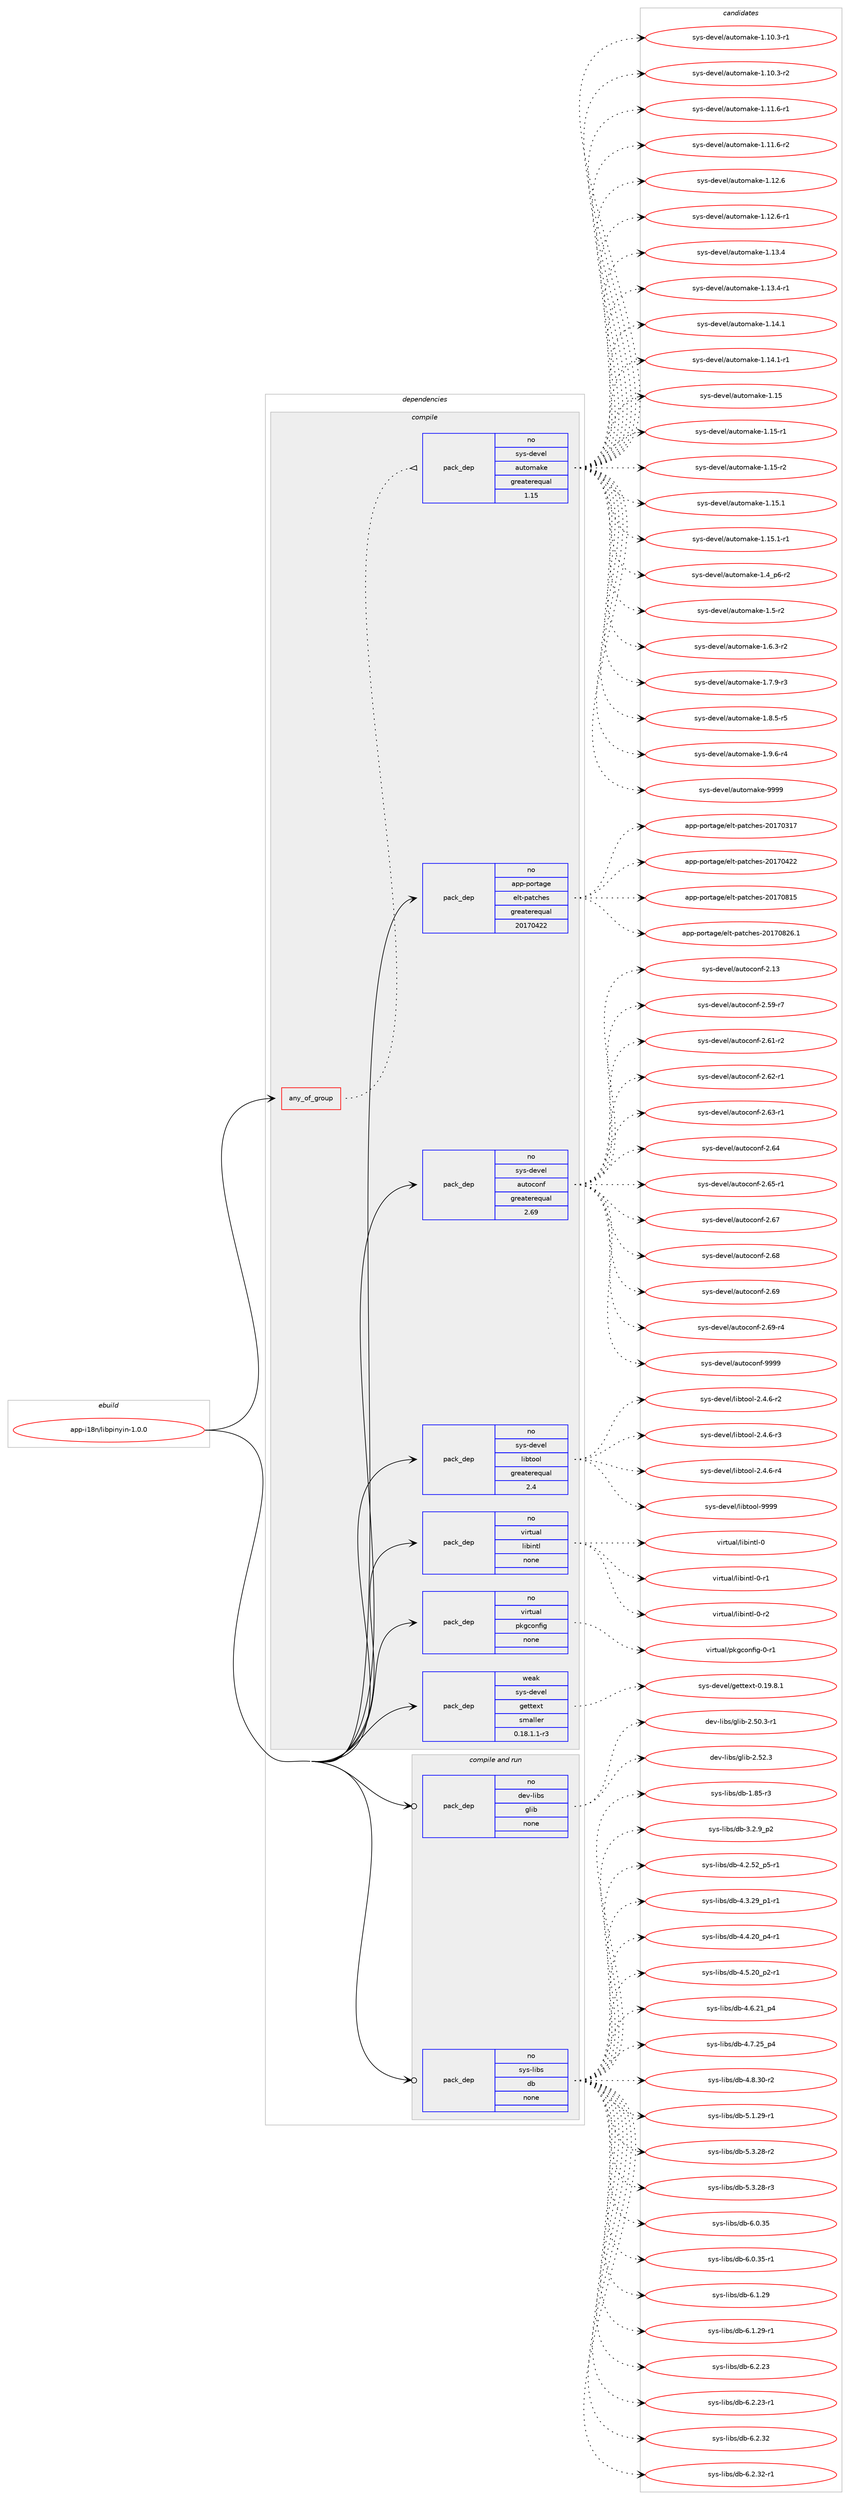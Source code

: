 digraph prolog {

# *************
# Graph options
# *************

newrank=true;
concentrate=true;
compound=true;
graph [rankdir=LR,fontname=Helvetica,fontsize=10,ranksep=1.5];#, ranksep=2.5, nodesep=0.2];
edge  [arrowhead=vee];
node  [fontname=Helvetica,fontsize=10];

# **********
# The ebuild
# **********

subgraph cluster_leftcol {
color=gray;
rank=same;
label=<<i>ebuild</i>>;
id [label="app-i18n/libpinyin-1.0.0", color=red, width=4, href="../app-i18n/libpinyin-1.0.0.svg"];
}

# ****************
# The dependencies
# ****************

subgraph cluster_midcol {
color=gray;
label=<<i>dependencies</i>>;
subgraph cluster_compile {
fillcolor="#eeeeee";
style=filled;
label=<<i>compile</i>>;
subgraph any654 {
dependency43148 [label=<<TABLE BORDER="0" CELLBORDER="1" CELLSPACING="0" CELLPADDING="4"><TR><TD CELLPADDING="10">any_of_group</TD></TR></TABLE>>, shape=none, color=red];subgraph pack30586 {
dependency43149 [label=<<TABLE BORDER="0" CELLBORDER="1" CELLSPACING="0" CELLPADDING="4" WIDTH="220"><TR><TD ROWSPAN="6" CELLPADDING="30">pack_dep</TD></TR><TR><TD WIDTH="110">no</TD></TR><TR><TD>sys-devel</TD></TR><TR><TD>automake</TD></TR><TR><TD>greaterequal</TD></TR><TR><TD>1.15</TD></TR></TABLE>>, shape=none, color=blue];
}
dependency43148:e -> dependency43149:w [weight=20,style="dotted",arrowhead="oinv"];
}
id:e -> dependency43148:w [weight=20,style="solid",arrowhead="vee"];
subgraph pack30587 {
dependency43150 [label=<<TABLE BORDER="0" CELLBORDER="1" CELLSPACING="0" CELLPADDING="4" WIDTH="220"><TR><TD ROWSPAN="6" CELLPADDING="30">pack_dep</TD></TR><TR><TD WIDTH="110">no</TD></TR><TR><TD>app-portage</TD></TR><TR><TD>elt-patches</TD></TR><TR><TD>greaterequal</TD></TR><TR><TD>20170422</TD></TR></TABLE>>, shape=none, color=blue];
}
id:e -> dependency43150:w [weight=20,style="solid",arrowhead="vee"];
subgraph pack30588 {
dependency43151 [label=<<TABLE BORDER="0" CELLBORDER="1" CELLSPACING="0" CELLPADDING="4" WIDTH="220"><TR><TD ROWSPAN="6" CELLPADDING="30">pack_dep</TD></TR><TR><TD WIDTH="110">no</TD></TR><TR><TD>sys-devel</TD></TR><TR><TD>autoconf</TD></TR><TR><TD>greaterequal</TD></TR><TR><TD>2.69</TD></TR></TABLE>>, shape=none, color=blue];
}
id:e -> dependency43151:w [weight=20,style="solid",arrowhead="vee"];
subgraph pack30589 {
dependency43152 [label=<<TABLE BORDER="0" CELLBORDER="1" CELLSPACING="0" CELLPADDING="4" WIDTH="220"><TR><TD ROWSPAN="6" CELLPADDING="30">pack_dep</TD></TR><TR><TD WIDTH="110">no</TD></TR><TR><TD>sys-devel</TD></TR><TR><TD>libtool</TD></TR><TR><TD>greaterequal</TD></TR><TR><TD>2.4</TD></TR></TABLE>>, shape=none, color=blue];
}
id:e -> dependency43152:w [weight=20,style="solid",arrowhead="vee"];
subgraph pack30590 {
dependency43153 [label=<<TABLE BORDER="0" CELLBORDER="1" CELLSPACING="0" CELLPADDING="4" WIDTH="220"><TR><TD ROWSPAN="6" CELLPADDING="30">pack_dep</TD></TR><TR><TD WIDTH="110">no</TD></TR><TR><TD>virtual</TD></TR><TR><TD>libintl</TD></TR><TR><TD>none</TD></TR><TR><TD></TD></TR></TABLE>>, shape=none, color=blue];
}
id:e -> dependency43153:w [weight=20,style="solid",arrowhead="vee"];
subgraph pack30591 {
dependency43154 [label=<<TABLE BORDER="0" CELLBORDER="1" CELLSPACING="0" CELLPADDING="4" WIDTH="220"><TR><TD ROWSPAN="6" CELLPADDING="30">pack_dep</TD></TR><TR><TD WIDTH="110">no</TD></TR><TR><TD>virtual</TD></TR><TR><TD>pkgconfig</TD></TR><TR><TD>none</TD></TR><TR><TD></TD></TR></TABLE>>, shape=none, color=blue];
}
id:e -> dependency43154:w [weight=20,style="solid",arrowhead="vee"];
subgraph pack30592 {
dependency43155 [label=<<TABLE BORDER="0" CELLBORDER="1" CELLSPACING="0" CELLPADDING="4" WIDTH="220"><TR><TD ROWSPAN="6" CELLPADDING="30">pack_dep</TD></TR><TR><TD WIDTH="110">weak</TD></TR><TR><TD>sys-devel</TD></TR><TR><TD>gettext</TD></TR><TR><TD>smaller</TD></TR><TR><TD>0.18.1.1-r3</TD></TR></TABLE>>, shape=none, color=blue];
}
id:e -> dependency43155:w [weight=20,style="solid",arrowhead="vee"];
}
subgraph cluster_compileandrun {
fillcolor="#eeeeee";
style=filled;
label=<<i>compile and run</i>>;
subgraph pack30593 {
dependency43156 [label=<<TABLE BORDER="0" CELLBORDER="1" CELLSPACING="0" CELLPADDING="4" WIDTH="220"><TR><TD ROWSPAN="6" CELLPADDING="30">pack_dep</TD></TR><TR><TD WIDTH="110">no</TD></TR><TR><TD>dev-libs</TD></TR><TR><TD>glib</TD></TR><TR><TD>none</TD></TR><TR><TD></TD></TR></TABLE>>, shape=none, color=blue];
}
id:e -> dependency43156:w [weight=20,style="solid",arrowhead="odotvee"];
subgraph pack30594 {
dependency43157 [label=<<TABLE BORDER="0" CELLBORDER="1" CELLSPACING="0" CELLPADDING="4" WIDTH="220"><TR><TD ROWSPAN="6" CELLPADDING="30">pack_dep</TD></TR><TR><TD WIDTH="110">no</TD></TR><TR><TD>sys-libs</TD></TR><TR><TD>db</TD></TR><TR><TD>none</TD></TR><TR><TD></TD></TR></TABLE>>, shape=none, color=blue];
}
id:e -> dependency43157:w [weight=20,style="solid",arrowhead="odotvee"];
}
subgraph cluster_run {
fillcolor="#eeeeee";
style=filled;
label=<<i>run</i>>;
}
}

# **************
# The candidates
# **************

subgraph cluster_choices {
rank=same;
color=gray;
label=<<i>candidates</i>>;

subgraph choice30586 {
color=black;
nodesep=1;
choice11512111545100101118101108479711711611110997107101454946494846514511449 [label="sys-devel/automake-1.10.3-r1", color=red, width=4,href="../sys-devel/automake-1.10.3-r1.svg"];
choice11512111545100101118101108479711711611110997107101454946494846514511450 [label="sys-devel/automake-1.10.3-r2", color=red, width=4,href="../sys-devel/automake-1.10.3-r2.svg"];
choice11512111545100101118101108479711711611110997107101454946494946544511449 [label="sys-devel/automake-1.11.6-r1", color=red, width=4,href="../sys-devel/automake-1.11.6-r1.svg"];
choice11512111545100101118101108479711711611110997107101454946494946544511450 [label="sys-devel/automake-1.11.6-r2", color=red, width=4,href="../sys-devel/automake-1.11.6-r2.svg"];
choice1151211154510010111810110847971171161111099710710145494649504654 [label="sys-devel/automake-1.12.6", color=red, width=4,href="../sys-devel/automake-1.12.6.svg"];
choice11512111545100101118101108479711711611110997107101454946495046544511449 [label="sys-devel/automake-1.12.6-r1", color=red, width=4,href="../sys-devel/automake-1.12.6-r1.svg"];
choice1151211154510010111810110847971171161111099710710145494649514652 [label="sys-devel/automake-1.13.4", color=red, width=4,href="../sys-devel/automake-1.13.4.svg"];
choice11512111545100101118101108479711711611110997107101454946495146524511449 [label="sys-devel/automake-1.13.4-r1", color=red, width=4,href="../sys-devel/automake-1.13.4-r1.svg"];
choice1151211154510010111810110847971171161111099710710145494649524649 [label="sys-devel/automake-1.14.1", color=red, width=4,href="../sys-devel/automake-1.14.1.svg"];
choice11512111545100101118101108479711711611110997107101454946495246494511449 [label="sys-devel/automake-1.14.1-r1", color=red, width=4,href="../sys-devel/automake-1.14.1-r1.svg"];
choice115121115451001011181011084797117116111109971071014549464953 [label="sys-devel/automake-1.15", color=red, width=4,href="../sys-devel/automake-1.15.svg"];
choice1151211154510010111810110847971171161111099710710145494649534511449 [label="sys-devel/automake-1.15-r1", color=red, width=4,href="../sys-devel/automake-1.15-r1.svg"];
choice1151211154510010111810110847971171161111099710710145494649534511450 [label="sys-devel/automake-1.15-r2", color=red, width=4,href="../sys-devel/automake-1.15-r2.svg"];
choice1151211154510010111810110847971171161111099710710145494649534649 [label="sys-devel/automake-1.15.1", color=red, width=4,href="../sys-devel/automake-1.15.1.svg"];
choice11512111545100101118101108479711711611110997107101454946495346494511449 [label="sys-devel/automake-1.15.1-r1", color=red, width=4,href="../sys-devel/automake-1.15.1-r1.svg"];
choice115121115451001011181011084797117116111109971071014549465295112544511450 [label="sys-devel/automake-1.4_p6-r2", color=red, width=4,href="../sys-devel/automake-1.4_p6-r2.svg"];
choice11512111545100101118101108479711711611110997107101454946534511450 [label="sys-devel/automake-1.5-r2", color=red, width=4,href="../sys-devel/automake-1.5-r2.svg"];
choice115121115451001011181011084797117116111109971071014549465446514511450 [label="sys-devel/automake-1.6.3-r2", color=red, width=4,href="../sys-devel/automake-1.6.3-r2.svg"];
choice115121115451001011181011084797117116111109971071014549465546574511451 [label="sys-devel/automake-1.7.9-r3", color=red, width=4,href="../sys-devel/automake-1.7.9-r3.svg"];
choice115121115451001011181011084797117116111109971071014549465646534511453 [label="sys-devel/automake-1.8.5-r5", color=red, width=4,href="../sys-devel/automake-1.8.5-r5.svg"];
choice115121115451001011181011084797117116111109971071014549465746544511452 [label="sys-devel/automake-1.9.6-r4", color=red, width=4,href="../sys-devel/automake-1.9.6-r4.svg"];
choice115121115451001011181011084797117116111109971071014557575757 [label="sys-devel/automake-9999", color=red, width=4,href="../sys-devel/automake-9999.svg"];
dependency43149:e -> choice11512111545100101118101108479711711611110997107101454946494846514511449:w [style=dotted,weight="100"];
dependency43149:e -> choice11512111545100101118101108479711711611110997107101454946494846514511450:w [style=dotted,weight="100"];
dependency43149:e -> choice11512111545100101118101108479711711611110997107101454946494946544511449:w [style=dotted,weight="100"];
dependency43149:e -> choice11512111545100101118101108479711711611110997107101454946494946544511450:w [style=dotted,weight="100"];
dependency43149:e -> choice1151211154510010111810110847971171161111099710710145494649504654:w [style=dotted,weight="100"];
dependency43149:e -> choice11512111545100101118101108479711711611110997107101454946495046544511449:w [style=dotted,weight="100"];
dependency43149:e -> choice1151211154510010111810110847971171161111099710710145494649514652:w [style=dotted,weight="100"];
dependency43149:e -> choice11512111545100101118101108479711711611110997107101454946495146524511449:w [style=dotted,weight="100"];
dependency43149:e -> choice1151211154510010111810110847971171161111099710710145494649524649:w [style=dotted,weight="100"];
dependency43149:e -> choice11512111545100101118101108479711711611110997107101454946495246494511449:w [style=dotted,weight="100"];
dependency43149:e -> choice115121115451001011181011084797117116111109971071014549464953:w [style=dotted,weight="100"];
dependency43149:e -> choice1151211154510010111810110847971171161111099710710145494649534511449:w [style=dotted,weight="100"];
dependency43149:e -> choice1151211154510010111810110847971171161111099710710145494649534511450:w [style=dotted,weight="100"];
dependency43149:e -> choice1151211154510010111810110847971171161111099710710145494649534649:w [style=dotted,weight="100"];
dependency43149:e -> choice11512111545100101118101108479711711611110997107101454946495346494511449:w [style=dotted,weight="100"];
dependency43149:e -> choice115121115451001011181011084797117116111109971071014549465295112544511450:w [style=dotted,weight="100"];
dependency43149:e -> choice11512111545100101118101108479711711611110997107101454946534511450:w [style=dotted,weight="100"];
dependency43149:e -> choice115121115451001011181011084797117116111109971071014549465446514511450:w [style=dotted,weight="100"];
dependency43149:e -> choice115121115451001011181011084797117116111109971071014549465546574511451:w [style=dotted,weight="100"];
dependency43149:e -> choice115121115451001011181011084797117116111109971071014549465646534511453:w [style=dotted,weight="100"];
dependency43149:e -> choice115121115451001011181011084797117116111109971071014549465746544511452:w [style=dotted,weight="100"];
dependency43149:e -> choice115121115451001011181011084797117116111109971071014557575757:w [style=dotted,weight="100"];
}
subgraph choice30587 {
color=black;
nodesep=1;
choice97112112451121111141169710310147101108116451129711699104101115455048495548514955 [label="app-portage/elt-patches-20170317", color=red, width=4,href="../app-portage/elt-patches-20170317.svg"];
choice97112112451121111141169710310147101108116451129711699104101115455048495548525050 [label="app-portage/elt-patches-20170422", color=red, width=4,href="../app-portage/elt-patches-20170422.svg"];
choice97112112451121111141169710310147101108116451129711699104101115455048495548564953 [label="app-portage/elt-patches-20170815", color=red, width=4,href="../app-portage/elt-patches-20170815.svg"];
choice971121124511211111411697103101471011081164511297116991041011154550484955485650544649 [label="app-portage/elt-patches-20170826.1", color=red, width=4,href="../app-portage/elt-patches-20170826.1.svg"];
dependency43150:e -> choice97112112451121111141169710310147101108116451129711699104101115455048495548514955:w [style=dotted,weight="100"];
dependency43150:e -> choice97112112451121111141169710310147101108116451129711699104101115455048495548525050:w [style=dotted,weight="100"];
dependency43150:e -> choice97112112451121111141169710310147101108116451129711699104101115455048495548564953:w [style=dotted,weight="100"];
dependency43150:e -> choice971121124511211111411697103101471011081164511297116991041011154550484955485650544649:w [style=dotted,weight="100"];
}
subgraph choice30588 {
color=black;
nodesep=1;
choice115121115451001011181011084797117116111991111101024550464951 [label="sys-devel/autoconf-2.13", color=red, width=4,href="../sys-devel/autoconf-2.13.svg"];
choice1151211154510010111810110847971171161119911111010245504653574511455 [label="sys-devel/autoconf-2.59-r7", color=red, width=4,href="../sys-devel/autoconf-2.59-r7.svg"];
choice1151211154510010111810110847971171161119911111010245504654494511450 [label="sys-devel/autoconf-2.61-r2", color=red, width=4,href="../sys-devel/autoconf-2.61-r2.svg"];
choice1151211154510010111810110847971171161119911111010245504654504511449 [label="sys-devel/autoconf-2.62-r1", color=red, width=4,href="../sys-devel/autoconf-2.62-r1.svg"];
choice1151211154510010111810110847971171161119911111010245504654514511449 [label="sys-devel/autoconf-2.63-r1", color=red, width=4,href="../sys-devel/autoconf-2.63-r1.svg"];
choice115121115451001011181011084797117116111991111101024550465452 [label="sys-devel/autoconf-2.64", color=red, width=4,href="../sys-devel/autoconf-2.64.svg"];
choice1151211154510010111810110847971171161119911111010245504654534511449 [label="sys-devel/autoconf-2.65-r1", color=red, width=4,href="../sys-devel/autoconf-2.65-r1.svg"];
choice115121115451001011181011084797117116111991111101024550465455 [label="sys-devel/autoconf-2.67", color=red, width=4,href="../sys-devel/autoconf-2.67.svg"];
choice115121115451001011181011084797117116111991111101024550465456 [label="sys-devel/autoconf-2.68", color=red, width=4,href="../sys-devel/autoconf-2.68.svg"];
choice115121115451001011181011084797117116111991111101024550465457 [label="sys-devel/autoconf-2.69", color=red, width=4,href="../sys-devel/autoconf-2.69.svg"];
choice1151211154510010111810110847971171161119911111010245504654574511452 [label="sys-devel/autoconf-2.69-r4", color=red, width=4,href="../sys-devel/autoconf-2.69-r4.svg"];
choice115121115451001011181011084797117116111991111101024557575757 [label="sys-devel/autoconf-9999", color=red, width=4,href="../sys-devel/autoconf-9999.svg"];
dependency43151:e -> choice115121115451001011181011084797117116111991111101024550464951:w [style=dotted,weight="100"];
dependency43151:e -> choice1151211154510010111810110847971171161119911111010245504653574511455:w [style=dotted,weight="100"];
dependency43151:e -> choice1151211154510010111810110847971171161119911111010245504654494511450:w [style=dotted,weight="100"];
dependency43151:e -> choice1151211154510010111810110847971171161119911111010245504654504511449:w [style=dotted,weight="100"];
dependency43151:e -> choice1151211154510010111810110847971171161119911111010245504654514511449:w [style=dotted,weight="100"];
dependency43151:e -> choice115121115451001011181011084797117116111991111101024550465452:w [style=dotted,weight="100"];
dependency43151:e -> choice1151211154510010111810110847971171161119911111010245504654534511449:w [style=dotted,weight="100"];
dependency43151:e -> choice115121115451001011181011084797117116111991111101024550465455:w [style=dotted,weight="100"];
dependency43151:e -> choice115121115451001011181011084797117116111991111101024550465456:w [style=dotted,weight="100"];
dependency43151:e -> choice115121115451001011181011084797117116111991111101024550465457:w [style=dotted,weight="100"];
dependency43151:e -> choice1151211154510010111810110847971171161119911111010245504654574511452:w [style=dotted,weight="100"];
dependency43151:e -> choice115121115451001011181011084797117116111991111101024557575757:w [style=dotted,weight="100"];
}
subgraph choice30589 {
color=black;
nodesep=1;
choice1151211154510010111810110847108105981161111111084550465246544511450 [label="sys-devel/libtool-2.4.6-r2", color=red, width=4,href="../sys-devel/libtool-2.4.6-r2.svg"];
choice1151211154510010111810110847108105981161111111084550465246544511451 [label="sys-devel/libtool-2.4.6-r3", color=red, width=4,href="../sys-devel/libtool-2.4.6-r3.svg"];
choice1151211154510010111810110847108105981161111111084550465246544511452 [label="sys-devel/libtool-2.4.6-r4", color=red, width=4,href="../sys-devel/libtool-2.4.6-r4.svg"];
choice1151211154510010111810110847108105981161111111084557575757 [label="sys-devel/libtool-9999", color=red, width=4,href="../sys-devel/libtool-9999.svg"];
dependency43152:e -> choice1151211154510010111810110847108105981161111111084550465246544511450:w [style=dotted,weight="100"];
dependency43152:e -> choice1151211154510010111810110847108105981161111111084550465246544511451:w [style=dotted,weight="100"];
dependency43152:e -> choice1151211154510010111810110847108105981161111111084550465246544511452:w [style=dotted,weight="100"];
dependency43152:e -> choice1151211154510010111810110847108105981161111111084557575757:w [style=dotted,weight="100"];
}
subgraph choice30590 {
color=black;
nodesep=1;
choice1181051141161179710847108105981051101161084548 [label="virtual/libintl-0", color=red, width=4,href="../virtual/libintl-0.svg"];
choice11810511411611797108471081059810511011610845484511449 [label="virtual/libintl-0-r1", color=red, width=4,href="../virtual/libintl-0-r1.svg"];
choice11810511411611797108471081059810511011610845484511450 [label="virtual/libintl-0-r2", color=red, width=4,href="../virtual/libintl-0-r2.svg"];
dependency43153:e -> choice1181051141161179710847108105981051101161084548:w [style=dotted,weight="100"];
dependency43153:e -> choice11810511411611797108471081059810511011610845484511449:w [style=dotted,weight="100"];
dependency43153:e -> choice11810511411611797108471081059810511011610845484511450:w [style=dotted,weight="100"];
}
subgraph choice30591 {
color=black;
nodesep=1;
choice11810511411611797108471121071039911111010210510345484511449 [label="virtual/pkgconfig-0-r1", color=red, width=4,href="../virtual/pkgconfig-0-r1.svg"];
dependency43154:e -> choice11810511411611797108471121071039911111010210510345484511449:w [style=dotted,weight="100"];
}
subgraph choice30592 {
color=black;
nodesep=1;
choice1151211154510010111810110847103101116116101120116454846495746564649 [label="sys-devel/gettext-0.19.8.1", color=red, width=4,href="../sys-devel/gettext-0.19.8.1.svg"];
dependency43155:e -> choice1151211154510010111810110847103101116116101120116454846495746564649:w [style=dotted,weight="100"];
}
subgraph choice30593 {
color=black;
nodesep=1;
choice10010111845108105981154710310810598455046534846514511449 [label="dev-libs/glib-2.50.3-r1", color=red, width=4,href="../dev-libs/glib-2.50.3-r1.svg"];
choice1001011184510810598115471031081059845504653504651 [label="dev-libs/glib-2.52.3", color=red, width=4,href="../dev-libs/glib-2.52.3.svg"];
dependency43156:e -> choice10010111845108105981154710310810598455046534846514511449:w [style=dotted,weight="100"];
dependency43156:e -> choice1001011184510810598115471031081059845504653504651:w [style=dotted,weight="100"];
}
subgraph choice30594 {
color=black;
nodesep=1;
choice1151211154510810598115471009845494656534511451 [label="sys-libs/db-1.85-r3", color=red, width=4,href="../sys-libs/db-1.85-r3.svg"];
choice115121115451081059811547100984551465046579511250 [label="sys-libs/db-3.2.9_p2", color=red, width=4,href="../sys-libs/db-3.2.9_p2.svg"];
choice115121115451081059811547100984552465046535095112534511449 [label="sys-libs/db-4.2.52_p5-r1", color=red, width=4,href="../sys-libs/db-4.2.52_p5-r1.svg"];
choice115121115451081059811547100984552465146505795112494511449 [label="sys-libs/db-4.3.29_p1-r1", color=red, width=4,href="../sys-libs/db-4.3.29_p1-r1.svg"];
choice115121115451081059811547100984552465246504895112524511449 [label="sys-libs/db-4.4.20_p4-r1", color=red, width=4,href="../sys-libs/db-4.4.20_p4-r1.svg"];
choice115121115451081059811547100984552465346504895112504511449 [label="sys-libs/db-4.5.20_p2-r1", color=red, width=4,href="../sys-libs/db-4.5.20_p2-r1.svg"];
choice11512111545108105981154710098455246544650499511252 [label="sys-libs/db-4.6.21_p4", color=red, width=4,href="../sys-libs/db-4.6.21_p4.svg"];
choice11512111545108105981154710098455246554650539511252 [label="sys-libs/db-4.7.25_p4", color=red, width=4,href="../sys-libs/db-4.7.25_p4.svg"];
choice11512111545108105981154710098455246564651484511450 [label="sys-libs/db-4.8.30-r2", color=red, width=4,href="../sys-libs/db-4.8.30-r2.svg"];
choice11512111545108105981154710098455346494650574511449 [label="sys-libs/db-5.1.29-r1", color=red, width=4,href="../sys-libs/db-5.1.29-r1.svg"];
choice11512111545108105981154710098455346514650564511450 [label="sys-libs/db-5.3.28-r2", color=red, width=4,href="../sys-libs/db-5.3.28-r2.svg"];
choice11512111545108105981154710098455346514650564511451 [label="sys-libs/db-5.3.28-r3", color=red, width=4,href="../sys-libs/db-5.3.28-r3.svg"];
choice1151211154510810598115471009845544648465153 [label="sys-libs/db-6.0.35", color=red, width=4,href="../sys-libs/db-6.0.35.svg"];
choice11512111545108105981154710098455446484651534511449 [label="sys-libs/db-6.0.35-r1", color=red, width=4,href="../sys-libs/db-6.0.35-r1.svg"];
choice1151211154510810598115471009845544649465057 [label="sys-libs/db-6.1.29", color=red, width=4,href="../sys-libs/db-6.1.29.svg"];
choice11512111545108105981154710098455446494650574511449 [label="sys-libs/db-6.1.29-r1", color=red, width=4,href="../sys-libs/db-6.1.29-r1.svg"];
choice1151211154510810598115471009845544650465051 [label="sys-libs/db-6.2.23", color=red, width=4,href="../sys-libs/db-6.2.23.svg"];
choice11512111545108105981154710098455446504650514511449 [label="sys-libs/db-6.2.23-r1", color=red, width=4,href="../sys-libs/db-6.2.23-r1.svg"];
choice1151211154510810598115471009845544650465150 [label="sys-libs/db-6.2.32", color=red, width=4,href="../sys-libs/db-6.2.32.svg"];
choice11512111545108105981154710098455446504651504511449 [label="sys-libs/db-6.2.32-r1", color=red, width=4,href="../sys-libs/db-6.2.32-r1.svg"];
dependency43157:e -> choice1151211154510810598115471009845494656534511451:w [style=dotted,weight="100"];
dependency43157:e -> choice115121115451081059811547100984551465046579511250:w [style=dotted,weight="100"];
dependency43157:e -> choice115121115451081059811547100984552465046535095112534511449:w [style=dotted,weight="100"];
dependency43157:e -> choice115121115451081059811547100984552465146505795112494511449:w [style=dotted,weight="100"];
dependency43157:e -> choice115121115451081059811547100984552465246504895112524511449:w [style=dotted,weight="100"];
dependency43157:e -> choice115121115451081059811547100984552465346504895112504511449:w [style=dotted,weight="100"];
dependency43157:e -> choice11512111545108105981154710098455246544650499511252:w [style=dotted,weight="100"];
dependency43157:e -> choice11512111545108105981154710098455246554650539511252:w [style=dotted,weight="100"];
dependency43157:e -> choice11512111545108105981154710098455246564651484511450:w [style=dotted,weight="100"];
dependency43157:e -> choice11512111545108105981154710098455346494650574511449:w [style=dotted,weight="100"];
dependency43157:e -> choice11512111545108105981154710098455346514650564511450:w [style=dotted,weight="100"];
dependency43157:e -> choice11512111545108105981154710098455346514650564511451:w [style=dotted,weight="100"];
dependency43157:e -> choice1151211154510810598115471009845544648465153:w [style=dotted,weight="100"];
dependency43157:e -> choice11512111545108105981154710098455446484651534511449:w [style=dotted,weight="100"];
dependency43157:e -> choice1151211154510810598115471009845544649465057:w [style=dotted,weight="100"];
dependency43157:e -> choice11512111545108105981154710098455446494650574511449:w [style=dotted,weight="100"];
dependency43157:e -> choice1151211154510810598115471009845544650465051:w [style=dotted,weight="100"];
dependency43157:e -> choice11512111545108105981154710098455446504650514511449:w [style=dotted,weight="100"];
dependency43157:e -> choice1151211154510810598115471009845544650465150:w [style=dotted,weight="100"];
dependency43157:e -> choice11512111545108105981154710098455446504651504511449:w [style=dotted,weight="100"];
}
}

}
